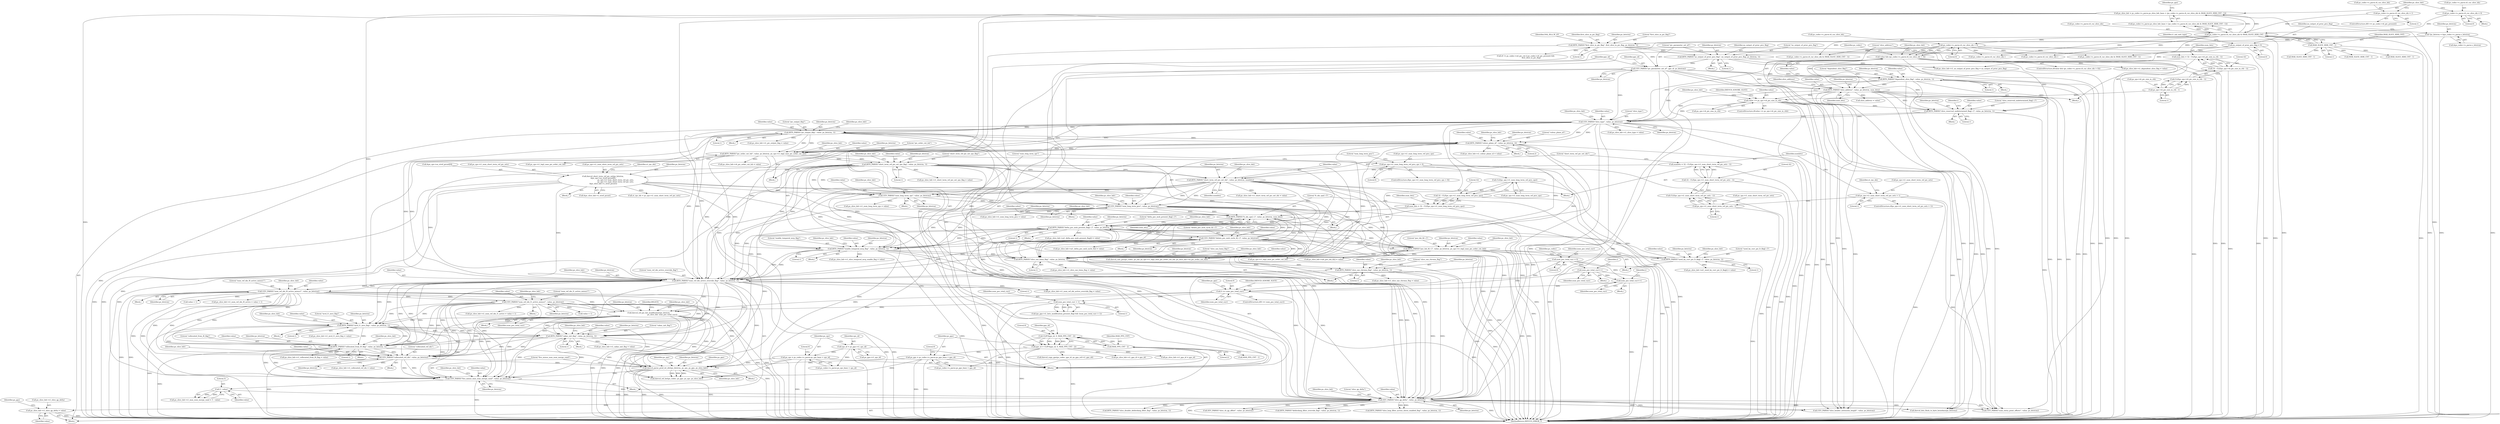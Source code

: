 digraph "0_Android_a1424724a00d62ac5efa0e27953eed66850d662f@pointer" {
"1001458" [label="(Call,ps_slice_hdr->i1_slice_qp_delta = value)"];
"1001454" [label="(Call,SEV_PARSE(\"slice_qp_delta\", value, ps_bitstrm))"];
"1001441" [label="(Call,5 - value)"];
"1001433" [label="(Call,UEV_PARSE(\"five_minus_max_num_merge_cand\", value, ps_bitstrm))"];
"1001169" [label="(Call,BITS_PARSE(\"num_ref_idx_active_override_flag\", value, ps_bitstrm, 1))"];
"1000659" [label="(Call,BITS_PARSE(\"colour_plane_id\", value, ps_bitstrm, 2))"];
"1000637" [label="(Call,BITS_PARSE(\"pic_output_flag\", value, ps_bitstrm, 1))"];
"1000592" [label="(Call,UEV_PARSE(\"slice_type\", value, ps_bitstrm))"];
"1000587" [label="(Call,BITS_PARSE(\"slice_reserved_undetermined_flag[ i ]\", value, ps_bitstrm, 1))"];
"1000537" [label="(Call,value >= ps_sps->i4_pic_size_in_ctb)"];
"1000528" [label="(Call,BITS_PARSE(\"slice_address\", value, ps_bitstrm, num_bits))"];
"1000428" [label="(Call,value && (ps_codec->s_parse.i4_cur_slice_idx > 0))"];
"1000422" [label="(Call,BITS_PARSE(\"dependent_slice_flag\", value, ps_bitstrm, 1))"];
"1000209" [label="(Call,UEV_PARSE(\"pic_parameter_set_id\", pps_id, ps_bitstrm))"];
"1000204" [label="(Call,BITS_PARSE(\"no_output_of_prior_pics_flag\", no_output_of_prior_pics_flag, ps_bitstrm, 1))"];
"1000159" [label="(Call,no_output_of_prior_pics_flag = 0)"];
"1000190" [label="(Call,BITS_PARSE(\"first_slice_in_pic_flag\", first_slice_in_pic_flag, ps_bitstrm, 1))"];
"1000147" [label="(Call,*ps_bitstrm = &ps_codec->s_parse.s_bitstrm)"];
"1000430" [label="(Call,ps_codec->s_parse.i4_cur_slice_idx > 0)"];
"1000405" [label="(Call,ps_codec->s_parse.i4_cur_slice_idx & (MAX_SLICE_HDR_CNT - 1))"];
"1000375" [label="(Call,ps_codec->s_parse.i4_cur_slice_idx = 0)"];
"1000390" [label="(Call,ps_codec->s_parse.i4_cur_slice_idx = 1)"];
"1000411" [label="(Call,MAX_SLICE_HDR_CNT - 1)"];
"1000518" [label="(Call,num_bits = 32 - CLZ(ps_sps->i4_pic_size_in_ctb - 1))"];
"1000520" [label="(Call,32 - CLZ(ps_sps->i4_pic_size_in_ctb - 1))"];
"1000522" [label="(Call,CLZ(ps_sps->i4_pic_size_in_ctb - 1))"];
"1000523" [label="(Call,ps_sps->i4_pic_size_in_ctb - 1)"];
"1000971" [label="(Call,BITS_PARSE(\"delta_poc_msb_present_flag[ i ]\", value, ps_bitstrm, 1))"];
"1000916" [label="(Call,BITS_PARSE(\"lt_idx_sps[ i ]\", value, ps_bitstrm, num_bits))"];
"1000857" [label="(Call,UEV_PARSE(\"num_long_term_pics\", value, ps_bitstrm))"];
"1000734" [label="(Call,BITS_PARSE(\"short_term_ref_pic_set_idx\", value, ps_bitstrm, numbits))"];
"1000694" [label="(Call,BITS_PARSE(\"short_term_ref_pic_set_sps_flag\", value, ps_bitstrm, 1))"];
"1000682" [label="(Call,BITS_PARSE(\"pic_order_cnt_lsb\", value, ps_bitstrm, ps_sps->i1_log2_max_pic_order_cnt_lsb))"];
"1000724" [label="(Call,numbits = 32 - CLZ(ps_sps->i1_num_short_term_ref_pic_sets - 1))"];
"1000726" [label="(Call,32 - CLZ(ps_sps->i1_num_short_term_ref_pic_sets - 1))"];
"1000728" [label="(Call,CLZ(ps_sps->i1_num_short_term_ref_pic_sets - 1))"];
"1000729" [label="(Call,ps_sps->i1_num_short_term_ref_pic_sets - 1)"];
"1000718" [label="(Call,ps_sps->i1_num_short_term_ref_pic_sets > 1)"];
"1000834" [label="(Call,UEV_PARSE(\"num_long_term_sps\", value, ps_bitstrm))"];
"1000778" [label="(Call,ihevcd_short_term_ref_pic_set(ps_bitstrm,\n &ps_sps->as_stref_picset[0],\n                                              ps_sps->i1_num_short_term_ref_pic_sets,\n                                              ps_sps->i1_num_short_term_ref_pic_sets,\n &ps_slice_hdr->s_stref_picset))"];
"1000997" [label="(Call,UEV_PARSE(\"delata_poc_msb_cycle_lt[ i ]\", value, ps_bitstrm))"];
"1000908" [label="(Call,num_bits = 32 - CLZ(ps_sps->i1_num_long_term_ref_pics_sps))"];
"1000910" [label="(Call,32 - CLZ(ps_sps->i1_num_long_term_ref_pics_sps))"];
"1000912" [label="(Call,CLZ(ps_sps->i1_num_long_term_ref_pics_sps))"];
"1000828" [label="(Call,ps_sps->i1_num_long_term_ref_pics_sps > 0)"];
"1000959" [label="(Call,BITS_PARSE(\"used_by_curr_pic_lt_flag[ i ]\", value, ps_bitstrm, 1))"];
"1000945" [label="(Call,BITS_PARSE(\"poc_lsb_lt[ i ]\", value, ps_bitstrm, ps_sps->i1_log2_max_pic_order_cnt_lsb))"];
"1001081" [label="(Call,BITS_PARSE(\"enable_temporal_mvp_flag\", value, ps_bitstrm, 1))"];
"1001116" [label="(Call,BITS_PARSE(\"slice_sao_chroma_flag\", value, ps_bitstrm, 1))"];
"1001106" [label="(Call,BITS_PARSE(\"slice_sao_luma_flag\", value, ps_bitstrm, 1))"];
"1001202" [label="(Call,UEV_PARSE(\"num_ref_idx_l1_active_minus1\", value, ps_bitstrm))"];
"1001184" [label="(Call,UEV_PARSE(\"num_ref_idx_l0_active_minus1\", value, ps_bitstrm))"];
"1001302" [label="(Call,BITS_PARSE(\"mvd_l1_zero_flag\", value, ps_bitstrm, 1))"];
"1001275" [label="(Call,ihevcd_ref_pic_list_modification(ps_bitstrm,\n                                                 ps_slice_hdr, num_poc_total_curr))"];
"1000397" [label="(Call,ps_slice_hdr = ps_codec->s_parse.ps_slice_hdr_base + (ps_codec->s_parse.i4_cur_slice_idx & (MAX_SLICE_HDR_CNT - 1)))"];
"1001271" [label="(Call,num_poc_total_curr > 1)"];
"1001261" [label="(Call,0 == num_poc_total_curr)"];
"1001074" [label="(Call,num_poc_total_curr++)"];
"1001049" [label="(Call,num_poc_total_curr++)"];
"1000169" [label="(Call,num_poc_total_curr = 0)"];
"1001354" [label="(Call,BITS_PARSE(\"collocated_from_l0_flag\", value, ps_bitstrm, 1))"];
"1001322" [label="(Call,BITS_PARSE(\"cabac_init_flag\", value, ps_bitstrm, 1))"];
"1001386" [label="(Call,UEV_PARSE(\"collocated_ref_idx\", value, ps_bitstrm))"];
"1001428" [label="(Call,ihevcd_parse_pred_wt_ofst(ps_bitstrm, ps_sps, ps_pps, ps_slice_hdr))"];
"1000274" [label="(Call,ps_sps = ps_codec->s_parse.ps_sps_base + sps_id)"];
"1000269" [label="(Call,sps_id = ps_pps->i1_sps_id)"];
"1000221" [label="(Call,ps_pps = ps_codec->s_parse.ps_pps_base + pps_id)"];
"1000213" [label="(Call,pps_id = CLIP3(pps_id, 0, MAX_PPS_CNT - 2))"];
"1000215" [label="(Call,CLIP3(pps_id, 0, MAX_PPS_CNT - 2))"];
"1000218" [label="(Call,MAX_PPS_CNT - 2)"];
"1001428" [label="(Call,ihevcd_parse_pred_wt_ofst(ps_bitstrm, ps_sps, ps_pps, ps_slice_hdr))"];
"1001390" [label="(Call,ps_slice_hdr->i1_collocated_ref_idx = value)"];
"1001186" [label="(Identifier,value)"];
"1001359" [label="(Call,ps_slice_hdr->i1_collocated_from_l0_flag = value)"];
"1000269" [label="(Call,sps_id = ps_pps->i1_sps_id)"];
"1001325" [label="(Identifier,ps_bitstrm)"];
"1000944" [label="(Block,)"];
"1000596" [label="(Call,ps_slice_hdr->i1_slice_type = value)"];
"1000858" [label="(Literal,\"num_long_term_pics\")"];
"1000530" [label="(Identifier,value)"];
"1000861" [label="(Call,ps_slice_hdr->i1_num_long_term_pics = value)"];
"1000462" [label="(Identifier,ps_slice_hdr)"];
"1000258" [label="(Call,MAX_PPS_CNT - 1)"];
"1002507" [label="(Call,ps_codec->s_parse.i4_cur_slice_idx & (MAX_SLICE_HDR_CNT - 1))"];
"1001459" [label="(Call,ps_slice_hdr->i1_slice_qp_delta)"];
"1000391" [label="(Call,ps_codec->s_parse.i4_cur_slice_idx)"];
"1000778" [label="(Call,ihevcd_short_term_ref_pic_set(ps_bitstrm,\n &ps_sps->as_stref_picset[0],\n                                              ps_sps->i1_num_short_term_ref_pic_sets,\n                                              ps_sps->i1_num_short_term_ref_pic_sets,\n &ps_slice_hdr->s_stref_picset))"];
"1000834" [label="(Call,UEV_PARSE(\"num_long_term_sps\", value, ps_bitstrm))"];
"1000424" [label="(Identifier,value)"];
"1000397" [label="(Call,ps_slice_hdr = ps_codec->s_parse.ps_slice_hdr_base + (ps_codec->s_parse.i4_cur_slice_idx & (MAX_SLICE_HDR_CNT - 1)))"];
"1001432" [label="(Identifier,ps_slice_hdr)"];
"1001120" [label="(Literal,1)"];
"1000685" [label="(Identifier,ps_bitstrm)"];
"1000440" [label="(Call,ps_codec->s_parse.i4_cur_slice_idx & (MAX_SLICE_HDR_CNT - 1))"];
"1000718" [label="(Call,ps_sps->i1_num_short_term_ref_pic_sets > 1)"];
"1002606" [label="(MethodReturn,IHEVCD_ERROR_T)"];
"1001322" [label="(Call,BITS_PARSE(\"cabac_init_flag\", value, ps_bitstrm, 1))"];
"1000427" [label="(ControlStructure,if(value && (ps_codec->s_parse.i4_cur_slice_idx > 0)))"];
"1000522" [label="(Call,CLZ(ps_sps->i4_pic_size_in_ctb - 1))"];
"1001272" [label="(Identifier,num_poc_total_curr)"];
"1001048" [label="(Block,)"];
"1000446" [label="(Call,MAX_SLICE_HDR_CNT - 1)"];
"1000520" [label="(Call,32 - CLZ(ps_sps->i4_pic_size_in_ctb - 1))"];
"1001265" [label="(Identifier,IHEVCD_IGNORE_SLICE)"];
"1000375" [label="(Call,ps_codec->s_parse.i4_cur_slice_idx = 0)"];
"1000971" [label="(Call,BITS_PARSE(\"delta_poc_msb_present_flag[ i ]\", value, ps_bitstrm, 1))"];
"1000729" [label="(Call,ps_sps->i1_num_short_term_ref_pic_sets - 1)"];
"1000587" [label="(Call,BITS_PARSE(\"slice_reserved_undetermined_flag[ i ]\", value, ps_bitstrm, 1))"];
"1000396" [label="(Literal,1)"];
"1001358" [label="(Literal,1)"];
"1000588" [label="(Literal,\"slice_reserved_undetermined_flag[ i ]\")"];
"1000460" [label="(Call,ps_slice_hdr->i1_dependent_slice_flag = value)"];
"1000777" [label="(Block,)"];
"1001261" [label="(Call,0 == num_poc_total_curr)"];
"1001326" [label="(Literal,1)"];
"1000210" [label="(Literal,\"pic_parameter_set_id\")"];
"1001205" [label="(Identifier,ps_bitstrm)"];
"1000911" [label="(Literal,32)"];
"1001086" [label="(Call,ps_slice_hdr->i1_slice_temporal_mvp_enable_flag = value)"];
"1000593" [label="(Literal,\"slice_type\")"];
"1000639" [label="(Identifier,value)"];
"1000537" [label="(Call,value >= ps_sps->i4_pic_size_in_ctb)"];
"1000147" [label="(Call,*ps_bitstrm = &ps_codec->s_parse.s_bitstrm)"];
"1000219" [label="(Identifier,MAX_PPS_CNT)"];
"1000529" [label="(Literal,\"slice_address\")"];
"1000428" [label="(Call,value && (ps_codec->s_parse.i4_cur_slice_idx > 0))"];
"1000964" [label="(Call,ps_slice_hdr->ai1_used_by_curr_pic_lt_flag[i] = value)"];
"1001274" [label="(Block,)"];
"1001307" [label="(Call,ps_slice_hdr->i1_mvd_l1_zero_flag = value)"];
"1001297" [label="(Identifier,BSLICE)"];
"1000523" [label="(Call,ps_sps->i4_pic_size_in_ctb - 1)"];
"1001462" [label="(Identifier,value)"];
"1001427" [label="(Block,)"];
"1000792" [label="(Call,&ps_slice_hdr->s_stref_picset)"];
"1001883" [label="(Call,UEV_PARSE(\"num_entry_point_offsets\", value, ps_bitstrm))"];
"1000698" [label="(Literal,1)"];
"1000586" [label="(Block,)"];
"1000683" [label="(Literal,\"pic_order_cnt_lsb\")"];
"1000909" [label="(Identifier,num_bits)"];
"1000554" [label="(Block,)"];
"1001210" [label="(Call,value + 1)"];
"1000682" [label="(Call,BITS_PARSE(\"pic_order_cnt_lsb\", value, ps_bitstrm, ps_sps->i1_log2_max_pic_order_cnt_lsb))"];
"1000398" [label="(Identifier,ps_slice_hdr)"];
"1000973" [label="(Identifier,value)"];
"1000531" [label="(Identifier,ps_bitstrm)"];
"1000590" [label="(Identifier,ps_bitstrm)"];
"1001385" [label="(Block,)"];
"1002196" [label="(Call,ihevcd_ref_list(ps_codec, ps_pps, ps_sps, ps_slice_hdr))"];
"1000214" [label="(Identifier,pps_id)"];
"1001121" [label="(Call,ps_slice_hdr->i1_slice_sao_chroma_flag = value)"];
"1001168" [label="(Block,)"];
"1000524" [label="(Call,ps_sps->i4_pic_size_in_ctb)"];
"1000594" [label="(Identifier,value)"];
"1000164" [label="(Identifier,i1_nal_unit_type)"];
"1000961" [label="(Identifier,value)"];
"1000837" [label="(Identifier,ps_bitstrm)"];
"1001116" [label="(Call,BITS_PARSE(\"slice_sao_chroma_flag\", value, ps_bitstrm, 1))"];
"1000423" [label="(Literal,\"dependent_slice_flag\")"];
"1000719" [label="(Call,ps_sps->i1_num_short_term_ref_pic_sets)"];
"1000203" [label="(Block,)"];
"1001202" [label="(Call,UEV_PARSE(\"num_ref_idx_l1_active_minus1\", value, ps_bitstrm))"];
"1000528" [label="(Call,BITS_PARSE(\"slice_address\", value, ps_bitstrm, num_bits))"];
"1000204" [label="(Call,BITS_PARSE(\"no_output_of_prior_pics_flag\", no_output_of_prior_pics_flag, ps_bitstrm, 1))"];
"1000374" [label="(Block,)"];
"1001430" [label="(Identifier,ps_sps)"];
"1000412" [label="(Identifier,MAX_SLICE_HDR_CNT)"];
"1000913" [label="(Call,ps_sps->i1_num_long_term_ref_pics_sps)"];
"1001081" [label="(Call,BITS_PARSE(\"enable_temporal_mvp_flag\", value, ps_bitstrm, 1))"];
"1000697" [label="(Identifier,ps_bitstrm)"];
"1000406" [label="(Call,ps_codec->s_parse.i4_cur_slice_idx)"];
"1001185" [label="(Literal,\"num_ref_idx_l0_active_minus1\")"];
"1001050" [label="(Identifier,num_poc_total_curr)"];
"1001271" [label="(Call,num_poc_total_curr > 1)"];
"1000287" [label="(Literal,0)"];
"1000208" [label="(Literal,1)"];
"1000832" [label="(Literal,0)"];
"1001065" [label="(Identifier,i)"];
"1001118" [label="(Identifier,value)"];
"1000910" [label="(Call,32 - CLZ(ps_sps->i1_num_long_term_ref_pics_sps))"];
"1001204" [label="(Identifier,value)"];
"1000161" [label="(Literal,0)"];
"1001771" [label="(Call,ps_codec->s_parse.i4_cur_slice_idx--)"];
"1000148" [label="(Identifier,ps_bitstrm)"];
"1000838" [label="(Call,ps_slice_hdr->i1_num_long_term_sps = value)"];
"1000836" [label="(Identifier,value)"];
"1000974" [label="(Identifier,ps_bitstrm)"];
"1001169" [label="(Call,BITS_PARSE(\"num_ref_idx_active_override_flag\", value, ps_bitstrm, 1))"];
"1000735" [label="(Literal,\"short_term_ref_pic_set_idx\")"];
"1001001" [label="(Call,ps_slice_hdr->ai1_delta_poc_msb_cycle_lt[i] = value)"];
"1001192" [label="(Call,value + 1)"];
"1001658" [label="(Call,ihevcd_calc_poc(ps_codec, ps_nal, ps_sps->i1_log2_max_pic_order_cnt_lsb, ps_slice_hdr->i4_pic_order_cnt_lsb))"];
"1001429" [label="(Identifier,ps_bitstrm)"];
"1000477" [label="(Call,ps_slice_hdr->i1_pps_id = pps_id)"];
"1000666" [label="(Identifier,ps_slice_hdr)"];
"1001441" [label="(Call,5 - value)"];
"1001109" [label="(Identifier,ps_bitstrm)"];
"1001454" [label="(Call,SEV_PARSE(\"slice_qp_delta\", value, ps_bitstrm))"];
"1000664" [label="(Call,ps_slice_hdr->i1_colour_plane_id = value)"];
"1000920" [label="(Identifier,num_bits)"];
"1000171" [label="(Literal,0)"];
"1001277" [label="(Identifier,ps_slice_hdr)"];
"1000694" [label="(Call,BITS_PARSE(\"short_term_ref_pic_set_sps_flag\", value, ps_bitstrm, 1))"];
"1001082" [label="(Literal,\"enable_temporal_mvp_flag\")"];
"1001208" [label="(Identifier,ps_slice_hdr)"];
"1000860" [label="(Identifier,ps_bitstrm)"];
"1000552" [label="(Identifier,ps_slice_hdr)"];
"1000919" [label="(Identifier,ps_bitstrm)"];
"1000736" [label="(Identifier,value)"];
"1000796" [label="(Call,st_rps_idx = ps_sps->i1_num_short_term_ref_pic_sets)"];
"1001361" [label="(Identifier,ps_slice_hdr)"];
"1000275" [label="(Identifier,ps_sps)"];
"1000962" [label="(Identifier,ps_bitstrm)"];
"1000501" [label="(Call,ps_slice_hdr->i1_no_output_of_prior_pics_flag = no_output_of_prior_pics_flag)"];
"1000218" [label="(Call,MAX_PPS_CNT - 2)"];
"1000840" [label="(Identifier,ps_slice_hdr)"];
"1000431" [label="(Call,ps_codec->s_parse.i4_cur_slice_idx)"];
"1000691" [label="(Identifier,ps_slice_hdr)"];
"1001389" [label="(Identifier,ps_bitstrm)"];
"1001170" [label="(Literal,\"num_ref_idx_active_override_flag\")"];
"1000205" [label="(Literal,\"no_output_of_prior_pics_flag\")"];
"1001439" [label="(Identifier,ps_slice_hdr)"];
"1000677" [label="(Block,)"];
"1000737" [label="(Identifier,ps_bitstrm)"];
"1001304" [label="(Identifier,value)"];
"1001431" [label="(Identifier,ps_pps)"];
"1000149" [label="(Call,&ps_codec->s_parse.s_bitstrm)"];
"1001075" [label="(Identifier,num_poc_total_curr)"];
"1000906" [label="(Block,)"];
"1001437" [label="(Call,ps_slice_hdr->i1_max_num_merge_cand = 5 - value)"];
"1000191" [label="(Literal,\"first_slice_in_pic_flag\")"];
"1000695" [label="(Literal,\"short_term_ref_pic_set_sps_flag\")"];
"1000421" [label="(Block,)"];
"1000725" [label="(Identifier,numbits)"];
"1001083" [label="(Identifier,value)"];
"1000701" [label="(Identifier,ps_slice_hdr)"];
"1000859" [label="(Identifier,value)"];
"1000232" [label="(Literal,0)"];
"1000439" [label="(Identifier,ps_codec)"];
"1000717" [label="(ControlStructure,if(ps_sps->i1_num_short_term_ref_pic_sets > 1))"];
"1000270" [label="(Identifier,sps_id)"];
"1000132" [label="(Block,)"];
"1000899" [label="(Block,)"];
"1000722" [label="(Literal,1)"];
"1000209" [label="(Call,UEV_PARSE(\"pic_parameter_set_id\", pps_id, ps_bitstrm))"];
"1001206" [label="(Call,ps_slice_hdr->i1_num_ref_idx_l1_active = value + 1)"];
"1001542" [label="(Call,BITS_PARSE(\"slice_disable_deblocking_filter_flag\", value, ps_bitstrm, 1))"];
"1000662" [label="(Identifier,ps_bitstrm)"];
"1000738" [label="(Identifier,numbits)"];
"1000527" [label="(Literal,1)"];
"1000211" [label="(Identifier,pps_id)"];
"1000963" [label="(Literal,1)"];
"1000786" [label="(Call,ps_sps->i1_num_short_term_ref_pic_sets)"];
"1000797" [label="(Identifier,st_rps_idx)"];
"1000949" [label="(Call,ps_sps->i1_log2_max_pic_order_cnt_lsb)"];
"1001184" [label="(Call,UEV_PARSE(\"num_ref_idx_l0_active_minus1\", value, ps_bitstrm))"];
"1000284" [label="(Call,(0 != ps_codec->u4_pic_cnt || ps_codec->i4_pic_present) &&\n                    first_slice_in_pic_flag)"];
"1000399" [label="(Call,ps_codec->s_parse.ps_slice_hdr_base + (ps_codec->s_parse.i4_cur_slice_idx & (MAX_SLICE_HDR_CNT - 1)))"];
"1001436" [label="(Identifier,ps_bitstrm)"];
"1001269" [label="(Identifier,ps_pps)"];
"1001527" [label="(Call,BITS_PARSE(\"deblocking_filter_override_flag\", value, ps_bitstrm, 1))"];
"1001105" [label="(Block,)"];
"1000730" [label="(Call,ps_sps->i1_num_short_term_ref_pic_sets)"];
"1000207" [label="(Identifier,ps_bitstrm)"];
"1000976" [label="(Call,ps_slice_hdr->ai1_delta_poc_msb_present_flag[i] = value)"];
"1001088" [label="(Identifier,ps_slice_hdr)"];
"1001123" [label="(Identifier,ps_slice_hdr)"];
"1000194" [label="(Literal,1)"];
"1000595" [label="(Identifier,ps_bitstrm)"];
"1000381" [label="(Literal,0)"];
"1000506" [label="(Call,ps_slice_hdr->i1_pps_id = pps_id)"];
"1000828" [label="(Call,ps_sps->i1_num_long_term_ref_pics_sps > 0)"];
"1000213" [label="(Call,pps_id = CLIP3(pps_id, 0, MAX_PPS_CNT - 2))"];
"1000745" [label="(Identifier,st_rps_idx)"];
"1001276" [label="(Identifier,ps_bitstrm)"];
"1001456" [label="(Identifier,value)"];
"1001460" [label="(Identifier,ps_slice_hdr)"];
"1000689" [label="(Call,ps_slice_hdr->i4_pic_order_cnt_lsb = value)"];
"1000217" [label="(Literal,0)"];
"1001303" [label="(Literal,\"mvd_l1_zero_flag\")"];
"1001306" [label="(Literal,1)"];
"1000726" [label="(Call,32 - CLZ(ps_sps->i1_num_short_term_ref_pic_sets - 1))"];
"1000955" [label="(Identifier,ps_slice_hdr)"];
"1001305" [label="(Identifier,ps_bitstrm)"];
"1000996" [label="(Block,)"];
"1001465" [label="(Identifier,ps_pps)"];
"1000908" [label="(Call,num_bits = 32 - CLZ(ps_sps->i1_num_long_term_ref_pics_sps))"];
"1000516" [label="(Block,)"];
"1001171" [label="(Identifier,value)"];
"1000975" [label="(Literal,1)"];
"1000959" [label="(Call,BITS_PARSE(\"used_by_curr_pic_lt_flag[ i ]\", value, ps_bitstrm, 1))"];
"1001188" [label="(Call,ps_slice_hdr->i1_num_ref_idx_l0_active = value + 1)"];
"1001301" [label="(Block,)"];
"1001323" [label="(Literal,\"cabac_init_flag\")"];
"1001353" [label="(Block,)"];
"1000518" [label="(Call,num_bits = 32 - CLZ(ps_sps->i4_pic_size_in_ctb - 1))"];
"1000536" [label="(ControlStructure,if(value >= ps_sps->i4_pic_size_in_ctb))"];
"1000519" [label="(Identifier,num_bits)"];
"1001263" [label="(Identifier,num_poc_total_curr)"];
"1000276" [label="(Call,ps_codec->s_parse.ps_sps_base + sps_id)"];
"1000696" [label="(Identifier,value)"];
"1000215" [label="(Call,CLIP3(pps_id, 0, MAX_PPS_CNT - 2))"];
"1000221" [label="(Call,ps_pps = ps_codec->s_parse.ps_pps_base + pps_id)"];
"1000169" [label="(Call,num_poc_total_curr = 0)"];
"1000638" [label="(Literal,\"pic_output_flag\")"];
"1000733" [label="(Literal,1)"];
"1000999" [label="(Identifier,value)"];
"1000967" [label="(Identifier,ps_slice_hdr)"];
"1001442" [label="(Literal,5)"];
"1001085" [label="(Literal,1)"];
"1000426" [label="(Literal,1)"];
"1000591" [label="(Literal,1)"];
"1000640" [label="(Identifier,ps_bitstrm)"];
"1000660" [label="(Literal,\"colour_plane_id\")"];
"1000222" [label="(Identifier,ps_pps)"];
"1000946" [label="(Literal,\"poc_lsb_lt[ i ]\")"];
"1000997" [label="(Call,UEV_PARSE(\"delata_poc_msb_cycle_lt[ i ]\", value, ps_bitstrm))"];
"1001106" [label="(Call,BITS_PARSE(\"slice_sao_luma_flag\", value, ps_bitstrm, 1))"];
"1001273" [label="(Literal,1)"];
"1001260" [label="(ControlStructure,if(0 == num_poc_total_curr))"];
"1001443" [label="(Identifier,value)"];
"1000659" [label="(Call,BITS_PARSE(\"colour_plane_id\", value, ps_bitstrm, 2))"];
"1001468" [label="(Call,SEV_PARSE(\"slice_cb_qp_offset\", value, ps_bitstrm))"];
"1000159" [label="(Call,no_output_of_prior_pics_flag = 0)"];
"1000644" [label="(Identifier,ps_slice_hdr)"];
"1000376" [label="(Call,ps_codec->s_parse.i4_cur_slice_idx)"];
"1000686" [label="(Call,ps_sps->i1_log2_max_pic_order_cnt_lsb)"];
"1001808" [label="(Call,MAX_SLICE_HDR_CNT - 1)"];
"1000592" [label="(Call,UEV_PARSE(\"slice_type\", value, ps_bitstrm))"];
"1001049" [label="(Call,num_poc_total_curr++)"];
"1000198" [label="(Identifier,NAL_BLA_W_LP)"];
"1000727" [label="(Literal,32)"];
"1000827" [label="(ControlStructure,if(ps_sps->i1_num_long_term_ref_pics_sps > 0))"];
"1000642" [label="(Call,ps_slice_hdr->i1_pic_output_flag = value)"];
"1000835" [label="(Literal,\"num_long_term_sps\")"];
"1002513" [label="(Call,MAX_SLICE_HDR_CNT - 1)"];
"1001111" [label="(Call,ps_slice_hdr->i1_slice_sao_luma_flag = value)"];
"1000543" [label="(Identifier,IHEVCD_IGNORE_SLICE)"];
"1000422" [label="(Call,BITS_PARSE(\"dependent_slice_flag\", value, ps_bitstrm, 1))"];
"1001176" [label="(Identifier,ps_slice_hdr)"];
"1001073" [label="(Block,)"];
"1000998" [label="(Literal,\"delata_poc_msb_cycle_lt[ i ]\")"];
"1000948" [label="(Identifier,ps_bitstrm)"];
"1001321" [label="(Block,)"];
"1001458" [label="(Call,ps_slice_hdr->i1_slice_qp_delta = value)"];
"1001275" [label="(Call,ihevcd_ref_pic_list_modification(ps_bitstrm,\n                                                 ps_slice_hdr, num_poc_total_curr))"];
"1001107" [label="(Literal,\"slice_sao_luma_flag\")"];
"1000411" [label="(Call,MAX_SLICE_HDR_CNT - 1)"];
"1001000" [label="(Identifier,ps_bitstrm)"];
"1001201" [label="(Block,)"];
"1001388" [label="(Identifier,value)"];
"1001172" [label="(Identifier,ps_bitstrm)"];
"1000741" [label="(Identifier,ps_slice_hdr)"];
"1001080" [label="(Block,)"];
"1000960" [label="(Literal,\"used_by_curr_pic_lt_flag[ i ]\")"];
"1000916" [label="(Call,BITS_PARSE(\"lt_idx_sps[ i ]\", value, ps_bitstrm, num_bits))"];
"1000739" [label="(Call,ps_slice_hdr->i1_short_term_ref_pic_set_idx = value)"];
"1000779" [label="(Identifier,ps_bitstrm)"];
"1000533" [label="(Call,slice_address = value)"];
"1000192" [label="(Identifier,first_slice_in_pic_flag)"];
"1001174" [label="(Call,ps_slice_hdr->i1_num_ref_idx_active_override_flag = value)"];
"1000780" [label="(Call,&ps_sps->as_stref_picset[0])"];
"1001117" [label="(Literal,\"slice_sao_chroma_flag\")"];
"1000539" [label="(Call,ps_sps->i4_pic_size_in_ctb)"];
"1001262" [label="(Literal,0)"];
"1000641" [label="(Literal,1)"];
"1001355" [label="(Literal,\"collocated_from_l0_flag\")"];
"1000728" [label="(Call,CLZ(ps_sps->i1_num_short_term_ref_pic_sets - 1))"];
"1000436" [label="(Literal,0)"];
"1000857" [label="(Call,UEV_PARSE(\"num_long_term_pics\", value, ps_bitstrm))"];
"1000924" [label="(Identifier,ps_slice_hdr)"];
"1000216" [label="(Identifier,pps_id)"];
"1001604" [label="(Call,BITS_PARSE(\"slice_loop_filter_across_slices_enabled_flag\", value, ps_bitstrm, 1))"];
"1000413" [label="(Literal,1)"];
"1001329" [label="(Identifier,ps_slice_hdr)"];
"1001356" [label="(Identifier,value)"];
"1001354" [label="(Call,BITS_PARSE(\"collocated_from_l0_flag\", value, ps_bitstrm, 1))"];
"1001004" [label="(Identifier,ps_slice_hdr)"];
"1000263" [label="(Call,ihevcd_copy_pps(ps_codec, pps_id, ps_pps_ref->i1_pps_id))"];
"1000176" [label="(Identifier,ps_codec)"];
"1000220" [label="(Literal,2)"];
"1000274" [label="(Call,ps_sps = ps_codec->s_parse.ps_sps_base + sps_id)"];
"1000271" [label="(Call,ps_pps->i1_sps_id)"];
"1001084" [label="(Identifier,ps_bitstrm)"];
"1000430" [label="(Call,ps_codec->s_parse.i4_cur_slice_idx > 0)"];
"1000723" [label="(Block,)"];
"1002016" [label="(Call,ihevcd_bits_flush_to_byte_boundary(ps_bitstrm))"];
"1000212" [label="(Identifier,ps_bitstrm)"];
"1000636" [label="(Block,)"];
"1000190" [label="(Call,BITS_PARSE(\"first_slice_in_pic_flag\", first_slice_in_pic_flag, ps_bitstrm, 1))"];
"1000384" [label="(ControlStructure,if(0 == ps_codec->i4_pic_present))"];
"1001267" [label="(Call,(ps_pps->i1_lists_modification_present_flag) && (num_poc_total_curr > 1))"];
"1000912" [label="(Call,CLZ(ps_sps->i1_num_long_term_ref_pics_sps))"];
"1001278" [label="(Identifier,num_poc_total_curr)"];
"1001433" [label="(Call,UEV_PARSE(\"five_minus_max_num_merge_cand\", value, ps_bitstrm))"];
"1001074" [label="(Call,num_poc_total_curr++)"];
"1000585" [label="(Identifier,i)"];
"1000945" [label="(Call,BITS_PARSE(\"poc_lsb_lt[ i ]\", value, ps_bitstrm, ps_sps->i1_log2_max_pic_order_cnt_lsb))"];
"1000952" [label="(Call,ps_slice_hdr->ai4_poc_lsb_lt[i] = value)"];
"1001990" [label="(Call,UEV_PARSE(\"slice_header_extension_length\", value, ps_bitstrm))"];
"1000598" [label="(Identifier,ps_slice_hdr)"];
"1001119" [label="(Identifier,ps_bitstrm)"];
"1001183" [label="(Block,)"];
"1000223" [label="(Call,ps_codec->s_parse.ps_pps_base + pps_id)"];
"1000390" [label="(Call,ps_codec->s_parse.i4_cur_slice_idx = 1)"];
"1000206" [label="(Identifier,no_output_of_prior_pics_flag)"];
"1000699" [label="(Call,ps_slice_hdr->i1_short_term_ref_pic_set_sps_flag = value)"];
"1000589" [label="(Identifier,value)"];
"1000829" [label="(Call,ps_sps->i1_num_long_term_ref_pics_sps)"];
"1000658" [label="(Block,)"];
"1001357" [label="(Identifier,ps_bitstrm)"];
"1000425" [label="(Identifier,ps_bitstrm)"];
"1000637" [label="(Call,BITS_PARSE(\"pic_output_flag\", value, ps_bitstrm, 1))"];
"1000193" [label="(Identifier,ps_bitstrm)"];
"1001110" [label="(Literal,1)"];
"1001327" [label="(Call,ps_slice_hdr->i1_cabac_init_flag = value)"];
"1001387" [label="(Literal,\"collocated_ref_idx\")"];
"1000532" [label="(Identifier,num_bits)"];
"1000734" [label="(Call,BITS_PARSE(\"short_term_ref_pic_set_idx\", value, ps_bitstrm, numbits))"];
"1001302" [label="(Call,BITS_PARSE(\"mvd_l1_zero_flag\", value, ps_bitstrm, 1))"];
"1000429" [label="(Identifier,value)"];
"1001309" [label="(Identifier,ps_slice_hdr)"];
"1000684" [label="(Identifier,value)"];
"1001190" [label="(Identifier,ps_slice_hdr)"];
"1000405" [label="(Call,ps_codec->s_parse.i4_cur_slice_idx & (MAX_SLICE_HDR_CNT - 1))"];
"1001187" [label="(Identifier,ps_bitstrm)"];
"1001386" [label="(Call,UEV_PARSE(\"collocated_ref_idx\", value, ps_bitstrm))"];
"1000538" [label="(Identifier,value)"];
"1000170" [label="(Identifier,num_poc_total_curr)"];
"1000972" [label="(Literal,\"delta_poc_msb_present_flag[ i ]\")"];
"1001324" [label="(Identifier,value)"];
"1001113" [label="(Identifier,ps_slice_hdr)"];
"1000789" [label="(Call,ps_sps->i1_num_short_term_ref_pic_sets)"];
"1000661" [label="(Identifier,value)"];
"1001108" [label="(Identifier,value)"];
"1001435" [label="(Identifier,value)"];
"1000833" [label="(Block,)"];
"1001434" [label="(Literal,\"five_minus_max_num_merge_cand\")"];
"1001392" [label="(Identifier,ps_slice_hdr)"];
"1000417" [label="(Identifier,ps_pps)"];
"1000663" [label="(Literal,2)"];
"1001173" [label="(Literal,1)"];
"1000917" [label="(Literal,\"lt_idx_sps[ i ]\")"];
"1001712" [label="(Call,ps_codec->s_parse.i4_cur_slice_idx--)"];
"1001042" [label="(Identifier,i)"];
"1000521" [label="(Literal,32)"];
"1001455" [label="(Literal,\"slice_qp_delta\")"];
"1000979" [label="(Identifier,ps_slice_hdr)"];
"1001203" [label="(Literal,\"num_ref_idx_l1_active_minus1\")"];
"1000918" [label="(Identifier,value)"];
"1000826" [label="(Block,)"];
"1000947" [label="(Identifier,value)"];
"1001457" [label="(Identifier,ps_bitstrm)"];
"1000534" [label="(Identifier,slice_address)"];
"1000863" [label="(Identifier,ps_slice_hdr)"];
"1000724" [label="(Call,numbits = 32 - CLZ(ps_sps->i1_num_short_term_ref_pic_sets - 1))"];
"1000160" [label="(Identifier,no_output_of_prior_pics_flag)"];
"1001458" -> "1000554"  [label="AST: "];
"1001458" -> "1001462"  [label="CFG: "];
"1001459" -> "1001458"  [label="AST: "];
"1001462" -> "1001458"  [label="AST: "];
"1001465" -> "1001458"  [label="CFG: "];
"1001458" -> "1002606"  [label="DDG: "];
"1001458" -> "1002606"  [label="DDG: "];
"1001454" -> "1001458"  [label="DDG: "];
"1001454" -> "1000554"  [label="AST: "];
"1001454" -> "1001457"  [label="CFG: "];
"1001455" -> "1001454"  [label="AST: "];
"1001456" -> "1001454"  [label="AST: "];
"1001457" -> "1001454"  [label="AST: "];
"1001460" -> "1001454"  [label="CFG: "];
"1001454" -> "1002606"  [label="DDG: "];
"1001454" -> "1002606"  [label="DDG: "];
"1001441" -> "1001454"  [label="DDG: "];
"1000659" -> "1001454"  [label="DDG: "];
"1000659" -> "1001454"  [label="DDG: "];
"1000971" -> "1001454"  [label="DDG: "];
"1000971" -> "1001454"  [label="DDG: "];
"1000997" -> "1001454"  [label="DDG: "];
"1000997" -> "1001454"  [label="DDG: "];
"1000592" -> "1001454"  [label="DDG: "];
"1000592" -> "1001454"  [label="DDG: "];
"1000734" -> "1001454"  [label="DDG: "];
"1000734" -> "1001454"  [label="DDG: "];
"1000694" -> "1001454"  [label="DDG: "];
"1000694" -> "1001454"  [label="DDG: "];
"1001081" -> "1001454"  [label="DDG: "];
"1001081" -> "1001454"  [label="DDG: "];
"1000637" -> "1001454"  [label="DDG: "];
"1000637" -> "1001454"  [label="DDG: "];
"1000857" -> "1001454"  [label="DDG: "];
"1000857" -> "1001454"  [label="DDG: "];
"1001116" -> "1001454"  [label="DDG: "];
"1001116" -> "1001454"  [label="DDG: "];
"1001433" -> "1001454"  [label="DDG: "];
"1000778" -> "1001454"  [label="DDG: "];
"1001454" -> "1001468"  [label="DDG: "];
"1001454" -> "1001468"  [label="DDG: "];
"1001454" -> "1001527"  [label="DDG: "];
"1001454" -> "1001527"  [label="DDG: "];
"1001454" -> "1001542"  [label="DDG: "];
"1001454" -> "1001542"  [label="DDG: "];
"1001454" -> "1001604"  [label="DDG: "];
"1001454" -> "1001604"  [label="DDG: "];
"1001454" -> "1001883"  [label="DDG: "];
"1001454" -> "1001883"  [label="DDG: "];
"1001454" -> "1001990"  [label="DDG: "];
"1001454" -> "1001990"  [label="DDG: "];
"1001454" -> "1002016"  [label="DDG: "];
"1001441" -> "1001437"  [label="AST: "];
"1001441" -> "1001443"  [label="CFG: "];
"1001442" -> "1001441"  [label="AST: "];
"1001443" -> "1001441"  [label="AST: "];
"1001437" -> "1001441"  [label="CFG: "];
"1001441" -> "1001437"  [label="DDG: "];
"1001441" -> "1001437"  [label="DDG: "];
"1001433" -> "1001441"  [label="DDG: "];
"1001433" -> "1001168"  [label="AST: "];
"1001433" -> "1001436"  [label="CFG: "];
"1001434" -> "1001433"  [label="AST: "];
"1001435" -> "1001433"  [label="AST: "];
"1001436" -> "1001433"  [label="AST: "];
"1001439" -> "1001433"  [label="CFG: "];
"1001433" -> "1002606"  [label="DDG: "];
"1001169" -> "1001433"  [label="DDG: "];
"1001169" -> "1001433"  [label="DDG: "];
"1001202" -> "1001433"  [label="DDG: "];
"1001202" -> "1001433"  [label="DDG: "];
"1001302" -> "1001433"  [label="DDG: "];
"1001302" -> "1001433"  [label="DDG: "];
"1001354" -> "1001433"  [label="DDG: "];
"1001354" -> "1001433"  [label="DDG: "];
"1001386" -> "1001433"  [label="DDG: "];
"1001386" -> "1001433"  [label="DDG: "];
"1001322" -> "1001433"  [label="DDG: "];
"1001322" -> "1001433"  [label="DDG: "];
"1001184" -> "1001433"  [label="DDG: "];
"1001184" -> "1001433"  [label="DDG: "];
"1001428" -> "1001433"  [label="DDG: "];
"1001275" -> "1001433"  [label="DDG: "];
"1001169" -> "1001168"  [label="AST: "];
"1001169" -> "1001173"  [label="CFG: "];
"1001170" -> "1001169"  [label="AST: "];
"1001171" -> "1001169"  [label="AST: "];
"1001172" -> "1001169"  [label="AST: "];
"1001173" -> "1001169"  [label="AST: "];
"1001176" -> "1001169"  [label="CFG: "];
"1001169" -> "1002606"  [label="DDG: "];
"1001169" -> "1002606"  [label="DDG: "];
"1000659" -> "1001169"  [label="DDG: "];
"1000659" -> "1001169"  [label="DDG: "];
"1000971" -> "1001169"  [label="DDG: "];
"1000971" -> "1001169"  [label="DDG: "];
"1000997" -> "1001169"  [label="DDG: "];
"1000997" -> "1001169"  [label="DDG: "];
"1000592" -> "1001169"  [label="DDG: "];
"1000592" -> "1001169"  [label="DDG: "];
"1000734" -> "1001169"  [label="DDG: "];
"1000734" -> "1001169"  [label="DDG: "];
"1000694" -> "1001169"  [label="DDG: "];
"1000694" -> "1001169"  [label="DDG: "];
"1001081" -> "1001169"  [label="DDG: "];
"1001081" -> "1001169"  [label="DDG: "];
"1001116" -> "1001169"  [label="DDG: "];
"1001116" -> "1001169"  [label="DDG: "];
"1000637" -> "1001169"  [label="DDG: "];
"1000637" -> "1001169"  [label="DDG: "];
"1000857" -> "1001169"  [label="DDG: "];
"1000857" -> "1001169"  [label="DDG: "];
"1000778" -> "1001169"  [label="DDG: "];
"1001169" -> "1001174"  [label="DDG: "];
"1001169" -> "1001184"  [label="DDG: "];
"1001169" -> "1001184"  [label="DDG: "];
"1001169" -> "1001275"  [label="DDG: "];
"1001169" -> "1001302"  [label="DDG: "];
"1001169" -> "1001302"  [label="DDG: "];
"1001169" -> "1001322"  [label="DDG: "];
"1001169" -> "1001322"  [label="DDG: "];
"1001169" -> "1001354"  [label="DDG: "];
"1001169" -> "1001354"  [label="DDG: "];
"1001169" -> "1001386"  [label="DDG: "];
"1001169" -> "1001386"  [label="DDG: "];
"1001169" -> "1001428"  [label="DDG: "];
"1000659" -> "1000658"  [label="AST: "];
"1000659" -> "1000663"  [label="CFG: "];
"1000660" -> "1000659"  [label="AST: "];
"1000661" -> "1000659"  [label="AST: "];
"1000662" -> "1000659"  [label="AST: "];
"1000663" -> "1000659"  [label="AST: "];
"1000666" -> "1000659"  [label="CFG: "];
"1000659" -> "1002606"  [label="DDG: "];
"1000637" -> "1000659"  [label="DDG: "];
"1000637" -> "1000659"  [label="DDG: "];
"1000592" -> "1000659"  [label="DDG: "];
"1000592" -> "1000659"  [label="DDG: "];
"1000659" -> "1000664"  [label="DDG: "];
"1000659" -> "1000682"  [label="DDG: "];
"1000659" -> "1000682"  [label="DDG: "];
"1000659" -> "1001106"  [label="DDG: "];
"1000659" -> "1001106"  [label="DDG: "];
"1000637" -> "1000636"  [label="AST: "];
"1000637" -> "1000641"  [label="CFG: "];
"1000638" -> "1000637"  [label="AST: "];
"1000639" -> "1000637"  [label="AST: "];
"1000640" -> "1000637"  [label="AST: "];
"1000641" -> "1000637"  [label="AST: "];
"1000644" -> "1000637"  [label="CFG: "];
"1000637" -> "1002606"  [label="DDG: "];
"1000592" -> "1000637"  [label="DDG: "];
"1000592" -> "1000637"  [label="DDG: "];
"1000637" -> "1000642"  [label="DDG: "];
"1000637" -> "1000682"  [label="DDG: "];
"1000637" -> "1000682"  [label="DDG: "];
"1000637" -> "1001106"  [label="DDG: "];
"1000637" -> "1001106"  [label="DDG: "];
"1000592" -> "1000554"  [label="AST: "];
"1000592" -> "1000595"  [label="CFG: "];
"1000593" -> "1000592"  [label="AST: "];
"1000594" -> "1000592"  [label="AST: "];
"1000595" -> "1000592"  [label="AST: "];
"1000598" -> "1000592"  [label="CFG: "];
"1000592" -> "1002606"  [label="DDG: "];
"1000592" -> "1002606"  [label="DDG: "];
"1000587" -> "1000592"  [label="DDG: "];
"1000587" -> "1000592"  [label="DDG: "];
"1000537" -> "1000592"  [label="DDG: "];
"1000428" -> "1000592"  [label="DDG: "];
"1000528" -> "1000592"  [label="DDG: "];
"1000422" -> "1000592"  [label="DDG: "];
"1000209" -> "1000592"  [label="DDG: "];
"1000592" -> "1000596"  [label="DDG: "];
"1000592" -> "1000682"  [label="DDG: "];
"1000592" -> "1000682"  [label="DDG: "];
"1000592" -> "1001106"  [label="DDG: "];
"1000592" -> "1001106"  [label="DDG: "];
"1000587" -> "1000586"  [label="AST: "];
"1000587" -> "1000591"  [label="CFG: "];
"1000588" -> "1000587"  [label="AST: "];
"1000589" -> "1000587"  [label="AST: "];
"1000590" -> "1000587"  [label="AST: "];
"1000591" -> "1000587"  [label="AST: "];
"1000585" -> "1000587"  [label="CFG: "];
"1000587" -> "1002606"  [label="DDG: "];
"1000537" -> "1000587"  [label="DDG: "];
"1000428" -> "1000587"  [label="DDG: "];
"1000528" -> "1000587"  [label="DDG: "];
"1000422" -> "1000587"  [label="DDG: "];
"1000209" -> "1000587"  [label="DDG: "];
"1000537" -> "1000536"  [label="AST: "];
"1000537" -> "1000539"  [label="CFG: "];
"1000538" -> "1000537"  [label="AST: "];
"1000539" -> "1000537"  [label="AST: "];
"1000543" -> "1000537"  [label="CFG: "];
"1000552" -> "1000537"  [label="CFG: "];
"1000537" -> "1002606"  [label="DDG: "];
"1000537" -> "1002606"  [label="DDG: "];
"1000537" -> "1002606"  [label="DDG: "];
"1000528" -> "1000537"  [label="DDG: "];
"1000523" -> "1000537"  [label="DDG: "];
"1000537" -> "1001883"  [label="DDG: "];
"1000537" -> "1001990"  [label="DDG: "];
"1000528" -> "1000516"  [label="AST: "];
"1000528" -> "1000532"  [label="CFG: "];
"1000529" -> "1000528"  [label="AST: "];
"1000530" -> "1000528"  [label="AST: "];
"1000531" -> "1000528"  [label="AST: "];
"1000532" -> "1000528"  [label="AST: "];
"1000534" -> "1000528"  [label="CFG: "];
"1000528" -> "1002606"  [label="DDG: "];
"1000528" -> "1002606"  [label="DDG: "];
"1000528" -> "1002606"  [label="DDG: "];
"1000428" -> "1000528"  [label="DDG: "];
"1000422" -> "1000528"  [label="DDG: "];
"1000209" -> "1000528"  [label="DDG: "];
"1000518" -> "1000528"  [label="DDG: "];
"1000528" -> "1000533"  [label="DDG: "];
"1000528" -> "1001883"  [label="DDG: "];
"1000528" -> "1001990"  [label="DDG: "];
"1000528" -> "1002016"  [label="DDG: "];
"1000428" -> "1000427"  [label="AST: "];
"1000428" -> "1000429"  [label="CFG: "];
"1000428" -> "1000430"  [label="CFG: "];
"1000429" -> "1000428"  [label="AST: "];
"1000430" -> "1000428"  [label="AST: "];
"1000439" -> "1000428"  [label="CFG: "];
"1000462" -> "1000428"  [label="CFG: "];
"1000428" -> "1002606"  [label="DDG: "];
"1000428" -> "1002606"  [label="DDG: "];
"1000422" -> "1000428"  [label="DDG: "];
"1000430" -> "1000428"  [label="DDG: "];
"1000430" -> "1000428"  [label="DDG: "];
"1000428" -> "1000460"  [label="DDG: "];
"1000428" -> "1001883"  [label="DDG: "];
"1000428" -> "1001990"  [label="DDG: "];
"1000422" -> "1000421"  [label="AST: "];
"1000422" -> "1000426"  [label="CFG: "];
"1000423" -> "1000422"  [label="AST: "];
"1000424" -> "1000422"  [label="AST: "];
"1000425" -> "1000422"  [label="AST: "];
"1000426" -> "1000422"  [label="AST: "];
"1000429" -> "1000422"  [label="CFG: "];
"1000422" -> "1002606"  [label="DDG: "];
"1000422" -> "1002606"  [label="DDG: "];
"1000209" -> "1000422"  [label="DDG: "];
"1000422" -> "1001883"  [label="DDG: "];
"1000422" -> "1001990"  [label="DDG: "];
"1000422" -> "1002016"  [label="DDG: "];
"1000209" -> "1000132"  [label="AST: "];
"1000209" -> "1000212"  [label="CFG: "];
"1000210" -> "1000209"  [label="AST: "];
"1000211" -> "1000209"  [label="AST: "];
"1000212" -> "1000209"  [label="AST: "];
"1000214" -> "1000209"  [label="CFG: "];
"1000209" -> "1002606"  [label="DDG: "];
"1000209" -> "1002606"  [label="DDG: "];
"1000204" -> "1000209"  [label="DDG: "];
"1000190" -> "1000209"  [label="DDG: "];
"1000209" -> "1000215"  [label="DDG: "];
"1000209" -> "1001883"  [label="DDG: "];
"1000209" -> "1001990"  [label="DDG: "];
"1000209" -> "1002016"  [label="DDG: "];
"1000204" -> "1000203"  [label="AST: "];
"1000204" -> "1000208"  [label="CFG: "];
"1000205" -> "1000204"  [label="AST: "];
"1000206" -> "1000204"  [label="AST: "];
"1000207" -> "1000204"  [label="AST: "];
"1000208" -> "1000204"  [label="AST: "];
"1000210" -> "1000204"  [label="CFG: "];
"1000204" -> "1002606"  [label="DDG: "];
"1000204" -> "1002606"  [label="DDG: "];
"1000159" -> "1000204"  [label="DDG: "];
"1000190" -> "1000204"  [label="DDG: "];
"1000204" -> "1000501"  [label="DDG: "];
"1000159" -> "1000132"  [label="AST: "];
"1000159" -> "1000161"  [label="CFG: "];
"1000160" -> "1000159"  [label="AST: "];
"1000161" -> "1000159"  [label="AST: "];
"1000164" -> "1000159"  [label="CFG: "];
"1000159" -> "1002606"  [label="DDG: "];
"1000159" -> "1000501"  [label="DDG: "];
"1000190" -> "1000132"  [label="AST: "];
"1000190" -> "1000194"  [label="CFG: "];
"1000191" -> "1000190"  [label="AST: "];
"1000192" -> "1000190"  [label="AST: "];
"1000193" -> "1000190"  [label="AST: "];
"1000194" -> "1000190"  [label="AST: "];
"1000198" -> "1000190"  [label="CFG: "];
"1000190" -> "1002606"  [label="DDG: "];
"1000190" -> "1002606"  [label="DDG: "];
"1000147" -> "1000190"  [label="DDG: "];
"1000190" -> "1000284"  [label="DDG: "];
"1000147" -> "1000132"  [label="AST: "];
"1000147" -> "1000149"  [label="CFG: "];
"1000148" -> "1000147"  [label="AST: "];
"1000149" -> "1000147"  [label="AST: "];
"1000160" -> "1000147"  [label="CFG: "];
"1000147" -> "1002606"  [label="DDG: "];
"1000147" -> "1002606"  [label="DDG: "];
"1000430" -> "1000436"  [label="CFG: "];
"1000431" -> "1000430"  [label="AST: "];
"1000436" -> "1000430"  [label="AST: "];
"1000430" -> "1002606"  [label="DDG: "];
"1000405" -> "1000430"  [label="DDG: "];
"1000430" -> "1000440"  [label="DDG: "];
"1000430" -> "1001712"  [label="DDG: "];
"1000430" -> "1001771"  [label="DDG: "];
"1000430" -> "1002507"  [label="DDG: "];
"1000405" -> "1000399"  [label="AST: "];
"1000405" -> "1000411"  [label="CFG: "];
"1000406" -> "1000405"  [label="AST: "];
"1000411" -> "1000405"  [label="AST: "];
"1000399" -> "1000405"  [label="CFG: "];
"1000405" -> "1002606"  [label="DDG: "];
"1000405" -> "1002606"  [label="DDG: "];
"1000405" -> "1000397"  [label="DDG: "];
"1000405" -> "1000397"  [label="DDG: "];
"1000405" -> "1000399"  [label="DDG: "];
"1000405" -> "1000399"  [label="DDG: "];
"1000375" -> "1000405"  [label="DDG: "];
"1000390" -> "1000405"  [label="DDG: "];
"1000411" -> "1000405"  [label="DDG: "];
"1000411" -> "1000405"  [label="DDG: "];
"1000405" -> "1000440"  [label="DDG: "];
"1000405" -> "1001712"  [label="DDG: "];
"1000405" -> "1001771"  [label="DDG: "];
"1000405" -> "1002507"  [label="DDG: "];
"1000375" -> "1000374"  [label="AST: "];
"1000375" -> "1000381"  [label="CFG: "];
"1000376" -> "1000375"  [label="AST: "];
"1000381" -> "1000375"  [label="AST: "];
"1000398" -> "1000375"  [label="CFG: "];
"1000390" -> "1000384"  [label="AST: "];
"1000390" -> "1000396"  [label="CFG: "];
"1000391" -> "1000390"  [label="AST: "];
"1000396" -> "1000390"  [label="AST: "];
"1000398" -> "1000390"  [label="CFG: "];
"1000411" -> "1000413"  [label="CFG: "];
"1000412" -> "1000411"  [label="AST: "];
"1000413" -> "1000411"  [label="AST: "];
"1000411" -> "1002606"  [label="DDG: "];
"1000411" -> "1000446"  [label="DDG: "];
"1000411" -> "1001808"  [label="DDG: "];
"1000411" -> "1002513"  [label="DDG: "];
"1000518" -> "1000516"  [label="AST: "];
"1000518" -> "1000520"  [label="CFG: "];
"1000519" -> "1000518"  [label="AST: "];
"1000520" -> "1000518"  [label="AST: "];
"1000529" -> "1000518"  [label="CFG: "];
"1000518" -> "1002606"  [label="DDG: "];
"1000520" -> "1000518"  [label="DDG: "];
"1000520" -> "1000518"  [label="DDG: "];
"1000520" -> "1000522"  [label="CFG: "];
"1000521" -> "1000520"  [label="AST: "];
"1000522" -> "1000520"  [label="AST: "];
"1000520" -> "1002606"  [label="DDG: "];
"1000522" -> "1000520"  [label="DDG: "];
"1000522" -> "1000523"  [label="CFG: "];
"1000523" -> "1000522"  [label="AST: "];
"1000522" -> "1002606"  [label="DDG: "];
"1000523" -> "1000522"  [label="DDG: "];
"1000523" -> "1000522"  [label="DDG: "];
"1000523" -> "1000527"  [label="CFG: "];
"1000524" -> "1000523"  [label="AST: "];
"1000527" -> "1000523"  [label="AST: "];
"1000971" -> "1000899"  [label="AST: "];
"1000971" -> "1000975"  [label="CFG: "];
"1000972" -> "1000971"  [label="AST: "];
"1000973" -> "1000971"  [label="AST: "];
"1000974" -> "1000971"  [label="AST: "];
"1000975" -> "1000971"  [label="AST: "];
"1000979" -> "1000971"  [label="CFG: "];
"1000971" -> "1002606"  [label="DDG: "];
"1000971" -> "1000916"  [label="DDG: "];
"1000971" -> "1000916"  [label="DDG: "];
"1000971" -> "1000945"  [label="DDG: "];
"1000971" -> "1000945"  [label="DDG: "];
"1000916" -> "1000971"  [label="DDG: "];
"1000916" -> "1000971"  [label="DDG: "];
"1000959" -> "1000971"  [label="DDG: "];
"1000959" -> "1000971"  [label="DDG: "];
"1000971" -> "1000976"  [label="DDG: "];
"1000971" -> "1000997"  [label="DDG: "];
"1000971" -> "1000997"  [label="DDG: "];
"1000971" -> "1001081"  [label="DDG: "];
"1000971" -> "1001081"  [label="DDG: "];
"1000971" -> "1001106"  [label="DDG: "];
"1000971" -> "1001106"  [label="DDG: "];
"1000916" -> "1000906"  [label="AST: "];
"1000916" -> "1000920"  [label="CFG: "];
"1000917" -> "1000916"  [label="AST: "];
"1000918" -> "1000916"  [label="AST: "];
"1000919" -> "1000916"  [label="AST: "];
"1000920" -> "1000916"  [label="AST: "];
"1000924" -> "1000916"  [label="CFG: "];
"1000916" -> "1002606"  [label="DDG: "];
"1000916" -> "1002606"  [label="DDG: "];
"1000857" -> "1000916"  [label="DDG: "];
"1000857" -> "1000916"  [label="DDG: "];
"1000997" -> "1000916"  [label="DDG: "];
"1000997" -> "1000916"  [label="DDG: "];
"1000908" -> "1000916"  [label="DDG: "];
"1000857" -> "1000826"  [label="AST: "];
"1000857" -> "1000860"  [label="CFG: "];
"1000858" -> "1000857"  [label="AST: "];
"1000859" -> "1000857"  [label="AST: "];
"1000860" -> "1000857"  [label="AST: "];
"1000863" -> "1000857"  [label="CFG: "];
"1000857" -> "1002606"  [label="DDG: "];
"1000734" -> "1000857"  [label="DDG: "];
"1000734" -> "1000857"  [label="DDG: "];
"1000834" -> "1000857"  [label="DDG: "];
"1000834" -> "1000857"  [label="DDG: "];
"1000694" -> "1000857"  [label="DDG: "];
"1000694" -> "1000857"  [label="DDG: "];
"1000778" -> "1000857"  [label="DDG: "];
"1000857" -> "1000861"  [label="DDG: "];
"1000857" -> "1000945"  [label="DDG: "];
"1000857" -> "1000945"  [label="DDG: "];
"1000857" -> "1001081"  [label="DDG: "];
"1000857" -> "1001081"  [label="DDG: "];
"1000857" -> "1001106"  [label="DDG: "];
"1000857" -> "1001106"  [label="DDG: "];
"1000734" -> "1000723"  [label="AST: "];
"1000734" -> "1000738"  [label="CFG: "];
"1000735" -> "1000734"  [label="AST: "];
"1000736" -> "1000734"  [label="AST: "];
"1000737" -> "1000734"  [label="AST: "];
"1000738" -> "1000734"  [label="AST: "];
"1000741" -> "1000734"  [label="CFG: "];
"1000734" -> "1002606"  [label="DDG: "];
"1000734" -> "1002606"  [label="DDG: "];
"1000694" -> "1000734"  [label="DDG: "];
"1000694" -> "1000734"  [label="DDG: "];
"1000724" -> "1000734"  [label="DDG: "];
"1000734" -> "1000739"  [label="DDG: "];
"1000734" -> "1000834"  [label="DDG: "];
"1000734" -> "1000834"  [label="DDG: "];
"1000734" -> "1001081"  [label="DDG: "];
"1000734" -> "1001081"  [label="DDG: "];
"1000734" -> "1001106"  [label="DDG: "];
"1000734" -> "1001106"  [label="DDG: "];
"1000694" -> "1000677"  [label="AST: "];
"1000694" -> "1000698"  [label="CFG: "];
"1000695" -> "1000694"  [label="AST: "];
"1000696" -> "1000694"  [label="AST: "];
"1000697" -> "1000694"  [label="AST: "];
"1000698" -> "1000694"  [label="AST: "];
"1000701" -> "1000694"  [label="CFG: "];
"1000694" -> "1002606"  [label="DDG: "];
"1000682" -> "1000694"  [label="DDG: "];
"1000682" -> "1000694"  [label="DDG: "];
"1000694" -> "1000699"  [label="DDG: "];
"1000694" -> "1000778"  [label="DDG: "];
"1000694" -> "1000834"  [label="DDG: "];
"1000694" -> "1000834"  [label="DDG: "];
"1000694" -> "1001081"  [label="DDG: "];
"1000694" -> "1001081"  [label="DDG: "];
"1000694" -> "1001106"  [label="DDG: "];
"1000694" -> "1001106"  [label="DDG: "];
"1000682" -> "1000677"  [label="AST: "];
"1000682" -> "1000686"  [label="CFG: "];
"1000683" -> "1000682"  [label="AST: "];
"1000684" -> "1000682"  [label="AST: "];
"1000685" -> "1000682"  [label="AST: "];
"1000686" -> "1000682"  [label="AST: "];
"1000691" -> "1000682"  [label="CFG: "];
"1000682" -> "1002606"  [label="DDG: "];
"1000682" -> "1002606"  [label="DDG: "];
"1000682" -> "1000689"  [label="DDG: "];
"1000682" -> "1000945"  [label="DDG: "];
"1000682" -> "1001658"  [label="DDG: "];
"1000724" -> "1000723"  [label="AST: "];
"1000724" -> "1000726"  [label="CFG: "];
"1000725" -> "1000724"  [label="AST: "];
"1000726" -> "1000724"  [label="AST: "];
"1000735" -> "1000724"  [label="CFG: "];
"1000724" -> "1002606"  [label="DDG: "];
"1000726" -> "1000724"  [label="DDG: "];
"1000726" -> "1000724"  [label="DDG: "];
"1000726" -> "1000728"  [label="CFG: "];
"1000727" -> "1000726"  [label="AST: "];
"1000728" -> "1000726"  [label="AST: "];
"1000726" -> "1002606"  [label="DDG: "];
"1000728" -> "1000726"  [label="DDG: "];
"1000728" -> "1000729"  [label="CFG: "];
"1000729" -> "1000728"  [label="AST: "];
"1000728" -> "1002606"  [label="DDG: "];
"1000729" -> "1000728"  [label="DDG: "];
"1000729" -> "1000728"  [label="DDG: "];
"1000729" -> "1000733"  [label="CFG: "];
"1000730" -> "1000729"  [label="AST: "];
"1000733" -> "1000729"  [label="AST: "];
"1000729" -> "1002606"  [label="DDG: "];
"1000718" -> "1000729"  [label="DDG: "];
"1000718" -> "1000717"  [label="AST: "];
"1000718" -> "1000722"  [label="CFG: "];
"1000719" -> "1000718"  [label="AST: "];
"1000722" -> "1000718"  [label="AST: "];
"1000725" -> "1000718"  [label="CFG: "];
"1000745" -> "1000718"  [label="CFG: "];
"1000718" -> "1002606"  [label="DDG: "];
"1000718" -> "1002606"  [label="DDG: "];
"1000834" -> "1000833"  [label="AST: "];
"1000834" -> "1000837"  [label="CFG: "];
"1000835" -> "1000834"  [label="AST: "];
"1000836" -> "1000834"  [label="AST: "];
"1000837" -> "1000834"  [label="AST: "];
"1000840" -> "1000834"  [label="CFG: "];
"1000834" -> "1002606"  [label="DDG: "];
"1000778" -> "1000834"  [label="DDG: "];
"1000834" -> "1000838"  [label="DDG: "];
"1000778" -> "1000777"  [label="AST: "];
"1000778" -> "1000792"  [label="CFG: "];
"1000779" -> "1000778"  [label="AST: "];
"1000780" -> "1000778"  [label="AST: "];
"1000786" -> "1000778"  [label="AST: "];
"1000789" -> "1000778"  [label="AST: "];
"1000792" -> "1000778"  [label="AST: "];
"1000797" -> "1000778"  [label="CFG: "];
"1000778" -> "1002606"  [label="DDG: "];
"1000778" -> "1002606"  [label="DDG: "];
"1000778" -> "1002606"  [label="DDG: "];
"1000778" -> "1000796"  [label="DDG: "];
"1000778" -> "1001081"  [label="DDG: "];
"1000778" -> "1001106"  [label="DDG: "];
"1000997" -> "1000996"  [label="AST: "];
"1000997" -> "1001000"  [label="CFG: "];
"1000998" -> "1000997"  [label="AST: "];
"1000999" -> "1000997"  [label="AST: "];
"1001000" -> "1000997"  [label="AST: "];
"1001004" -> "1000997"  [label="CFG: "];
"1000997" -> "1002606"  [label="DDG: "];
"1000997" -> "1000945"  [label="DDG: "];
"1000997" -> "1000945"  [label="DDG: "];
"1000997" -> "1001001"  [label="DDG: "];
"1000997" -> "1001081"  [label="DDG: "];
"1000997" -> "1001081"  [label="DDG: "];
"1000997" -> "1001106"  [label="DDG: "];
"1000997" -> "1001106"  [label="DDG: "];
"1000908" -> "1000906"  [label="AST: "];
"1000908" -> "1000910"  [label="CFG: "];
"1000909" -> "1000908"  [label="AST: "];
"1000910" -> "1000908"  [label="AST: "];
"1000917" -> "1000908"  [label="CFG: "];
"1000908" -> "1002606"  [label="DDG: "];
"1000910" -> "1000908"  [label="DDG: "];
"1000910" -> "1000908"  [label="DDG: "];
"1000910" -> "1000912"  [label="CFG: "];
"1000911" -> "1000910"  [label="AST: "];
"1000912" -> "1000910"  [label="AST: "];
"1000910" -> "1002606"  [label="DDG: "];
"1000912" -> "1000910"  [label="DDG: "];
"1000912" -> "1000913"  [label="CFG: "];
"1000913" -> "1000912"  [label="AST: "];
"1000912" -> "1002606"  [label="DDG: "];
"1000828" -> "1000912"  [label="DDG: "];
"1000828" -> "1000827"  [label="AST: "];
"1000828" -> "1000832"  [label="CFG: "];
"1000829" -> "1000828"  [label="AST: "];
"1000832" -> "1000828"  [label="AST: "];
"1000835" -> "1000828"  [label="CFG: "];
"1000858" -> "1000828"  [label="CFG: "];
"1000828" -> "1002606"  [label="DDG: "];
"1000828" -> "1002606"  [label="DDG: "];
"1000959" -> "1000944"  [label="AST: "];
"1000959" -> "1000963"  [label="CFG: "];
"1000960" -> "1000959"  [label="AST: "];
"1000961" -> "1000959"  [label="AST: "];
"1000962" -> "1000959"  [label="AST: "];
"1000963" -> "1000959"  [label="AST: "];
"1000967" -> "1000959"  [label="CFG: "];
"1000959" -> "1002606"  [label="DDG: "];
"1000945" -> "1000959"  [label="DDG: "];
"1000945" -> "1000959"  [label="DDG: "];
"1000959" -> "1000964"  [label="DDG: "];
"1000945" -> "1000944"  [label="AST: "];
"1000945" -> "1000949"  [label="CFG: "];
"1000946" -> "1000945"  [label="AST: "];
"1000947" -> "1000945"  [label="AST: "];
"1000948" -> "1000945"  [label="AST: "];
"1000949" -> "1000945"  [label="AST: "];
"1000955" -> "1000945"  [label="CFG: "];
"1000945" -> "1002606"  [label="DDG: "];
"1000945" -> "1002606"  [label="DDG: "];
"1000945" -> "1000952"  [label="DDG: "];
"1000945" -> "1001658"  [label="DDG: "];
"1001081" -> "1001080"  [label="AST: "];
"1001081" -> "1001085"  [label="CFG: "];
"1001082" -> "1001081"  [label="AST: "];
"1001083" -> "1001081"  [label="AST: "];
"1001084" -> "1001081"  [label="AST: "];
"1001085" -> "1001081"  [label="AST: "];
"1001088" -> "1001081"  [label="CFG: "];
"1001081" -> "1002606"  [label="DDG: "];
"1001081" -> "1001086"  [label="DDG: "];
"1001081" -> "1001106"  [label="DDG: "];
"1001081" -> "1001106"  [label="DDG: "];
"1001116" -> "1001105"  [label="AST: "];
"1001116" -> "1001120"  [label="CFG: "];
"1001117" -> "1001116"  [label="AST: "];
"1001118" -> "1001116"  [label="AST: "];
"1001119" -> "1001116"  [label="AST: "];
"1001120" -> "1001116"  [label="AST: "];
"1001123" -> "1001116"  [label="CFG: "];
"1001116" -> "1002606"  [label="DDG: "];
"1001106" -> "1001116"  [label="DDG: "];
"1001106" -> "1001116"  [label="DDG: "];
"1001116" -> "1001121"  [label="DDG: "];
"1001106" -> "1001105"  [label="AST: "];
"1001106" -> "1001110"  [label="CFG: "];
"1001107" -> "1001106"  [label="AST: "];
"1001108" -> "1001106"  [label="AST: "];
"1001109" -> "1001106"  [label="AST: "];
"1001110" -> "1001106"  [label="AST: "];
"1001113" -> "1001106"  [label="CFG: "];
"1001106" -> "1002606"  [label="DDG: "];
"1001106" -> "1001111"  [label="DDG: "];
"1001202" -> "1001201"  [label="AST: "];
"1001202" -> "1001205"  [label="CFG: "];
"1001203" -> "1001202"  [label="AST: "];
"1001204" -> "1001202"  [label="AST: "];
"1001205" -> "1001202"  [label="AST: "];
"1001208" -> "1001202"  [label="CFG: "];
"1001202" -> "1002606"  [label="DDG: "];
"1001202" -> "1002606"  [label="DDG: "];
"1001184" -> "1001202"  [label="DDG: "];
"1001184" -> "1001202"  [label="DDG: "];
"1001202" -> "1001206"  [label="DDG: "];
"1001202" -> "1001210"  [label="DDG: "];
"1001202" -> "1001275"  [label="DDG: "];
"1001202" -> "1001302"  [label="DDG: "];
"1001202" -> "1001302"  [label="DDG: "];
"1001202" -> "1001322"  [label="DDG: "];
"1001202" -> "1001322"  [label="DDG: "];
"1001202" -> "1001354"  [label="DDG: "];
"1001202" -> "1001354"  [label="DDG: "];
"1001202" -> "1001386"  [label="DDG: "];
"1001202" -> "1001386"  [label="DDG: "];
"1001202" -> "1001428"  [label="DDG: "];
"1001184" -> "1001183"  [label="AST: "];
"1001184" -> "1001187"  [label="CFG: "];
"1001185" -> "1001184"  [label="AST: "];
"1001186" -> "1001184"  [label="AST: "];
"1001187" -> "1001184"  [label="AST: "];
"1001190" -> "1001184"  [label="CFG: "];
"1001184" -> "1002606"  [label="DDG: "];
"1001184" -> "1002606"  [label="DDG: "];
"1001184" -> "1001188"  [label="DDG: "];
"1001184" -> "1001192"  [label="DDG: "];
"1001184" -> "1001275"  [label="DDG: "];
"1001184" -> "1001302"  [label="DDG: "];
"1001184" -> "1001302"  [label="DDG: "];
"1001184" -> "1001322"  [label="DDG: "];
"1001184" -> "1001322"  [label="DDG: "];
"1001184" -> "1001354"  [label="DDG: "];
"1001184" -> "1001354"  [label="DDG: "];
"1001184" -> "1001386"  [label="DDG: "];
"1001184" -> "1001386"  [label="DDG: "];
"1001184" -> "1001428"  [label="DDG: "];
"1001302" -> "1001301"  [label="AST: "];
"1001302" -> "1001306"  [label="CFG: "];
"1001303" -> "1001302"  [label="AST: "];
"1001304" -> "1001302"  [label="AST: "];
"1001305" -> "1001302"  [label="AST: "];
"1001306" -> "1001302"  [label="AST: "];
"1001309" -> "1001302"  [label="CFG: "];
"1001302" -> "1002606"  [label="DDG: "];
"1001275" -> "1001302"  [label="DDG: "];
"1001302" -> "1001307"  [label="DDG: "];
"1001302" -> "1001322"  [label="DDG: "];
"1001302" -> "1001322"  [label="DDG: "];
"1001302" -> "1001354"  [label="DDG: "];
"1001302" -> "1001354"  [label="DDG: "];
"1001302" -> "1001386"  [label="DDG: "];
"1001302" -> "1001386"  [label="DDG: "];
"1001302" -> "1001428"  [label="DDG: "];
"1001275" -> "1001274"  [label="AST: "];
"1001275" -> "1001278"  [label="CFG: "];
"1001276" -> "1001275"  [label="AST: "];
"1001277" -> "1001275"  [label="AST: "];
"1001278" -> "1001275"  [label="AST: "];
"1001297" -> "1001275"  [label="CFG: "];
"1001275" -> "1002606"  [label="DDG: "];
"1001275" -> "1002606"  [label="DDG: "];
"1001275" -> "1002606"  [label="DDG: "];
"1000397" -> "1001275"  [label="DDG: "];
"1001271" -> "1001275"  [label="DDG: "];
"1001261" -> "1001275"  [label="DDG: "];
"1001275" -> "1001322"  [label="DDG: "];
"1001275" -> "1001354"  [label="DDG: "];
"1001275" -> "1001386"  [label="DDG: "];
"1001275" -> "1001428"  [label="DDG: "];
"1001275" -> "1001428"  [label="DDG: "];
"1001275" -> "1002196"  [label="DDG: "];
"1000397" -> "1000132"  [label="AST: "];
"1000397" -> "1000399"  [label="CFG: "];
"1000398" -> "1000397"  [label="AST: "];
"1000399" -> "1000397"  [label="AST: "];
"1000417" -> "1000397"  [label="CFG: "];
"1000397" -> "1002606"  [label="DDG: "];
"1000397" -> "1002606"  [label="DDG: "];
"1000397" -> "1001428"  [label="DDG: "];
"1000397" -> "1002196"  [label="DDG: "];
"1001271" -> "1001267"  [label="AST: "];
"1001271" -> "1001273"  [label="CFG: "];
"1001272" -> "1001271"  [label="AST: "];
"1001273" -> "1001271"  [label="AST: "];
"1001267" -> "1001271"  [label="CFG: "];
"1001271" -> "1002606"  [label="DDG: "];
"1001271" -> "1001267"  [label="DDG: "];
"1001271" -> "1001267"  [label="DDG: "];
"1001261" -> "1001271"  [label="DDG: "];
"1001261" -> "1001260"  [label="AST: "];
"1001261" -> "1001263"  [label="CFG: "];
"1001262" -> "1001261"  [label="AST: "];
"1001263" -> "1001261"  [label="AST: "];
"1001265" -> "1001261"  [label="CFG: "];
"1001269" -> "1001261"  [label="CFG: "];
"1001261" -> "1002606"  [label="DDG: "];
"1001261" -> "1002606"  [label="DDG: "];
"1001074" -> "1001261"  [label="DDG: "];
"1001049" -> "1001261"  [label="DDG: "];
"1000169" -> "1001261"  [label="DDG: "];
"1001074" -> "1001073"  [label="AST: "];
"1001074" -> "1001075"  [label="CFG: "];
"1001075" -> "1001074"  [label="AST: "];
"1001065" -> "1001074"  [label="CFG: "];
"1001074" -> "1002606"  [label="DDG: "];
"1001049" -> "1001074"  [label="DDG: "];
"1000169" -> "1001074"  [label="DDG: "];
"1001049" -> "1001048"  [label="AST: "];
"1001049" -> "1001050"  [label="CFG: "];
"1001050" -> "1001049"  [label="AST: "];
"1001042" -> "1001049"  [label="CFG: "];
"1001049" -> "1002606"  [label="DDG: "];
"1000169" -> "1001049"  [label="DDG: "];
"1000169" -> "1000132"  [label="AST: "];
"1000169" -> "1000171"  [label="CFG: "];
"1000170" -> "1000169"  [label="AST: "];
"1000171" -> "1000169"  [label="AST: "];
"1000176" -> "1000169"  [label="CFG: "];
"1000169" -> "1002606"  [label="DDG: "];
"1001354" -> "1001353"  [label="AST: "];
"1001354" -> "1001358"  [label="CFG: "];
"1001355" -> "1001354"  [label="AST: "];
"1001356" -> "1001354"  [label="AST: "];
"1001357" -> "1001354"  [label="AST: "];
"1001358" -> "1001354"  [label="AST: "];
"1001361" -> "1001354"  [label="CFG: "];
"1001354" -> "1002606"  [label="DDG: "];
"1001322" -> "1001354"  [label="DDG: "];
"1001322" -> "1001354"  [label="DDG: "];
"1001354" -> "1001359"  [label="DDG: "];
"1001354" -> "1001386"  [label="DDG: "];
"1001354" -> "1001386"  [label="DDG: "];
"1001354" -> "1001428"  [label="DDG: "];
"1001322" -> "1001321"  [label="AST: "];
"1001322" -> "1001326"  [label="CFG: "];
"1001323" -> "1001322"  [label="AST: "];
"1001324" -> "1001322"  [label="AST: "];
"1001325" -> "1001322"  [label="AST: "];
"1001326" -> "1001322"  [label="AST: "];
"1001329" -> "1001322"  [label="CFG: "];
"1001322" -> "1002606"  [label="DDG: "];
"1001322" -> "1001327"  [label="DDG: "];
"1001322" -> "1001386"  [label="DDG: "];
"1001322" -> "1001386"  [label="DDG: "];
"1001322" -> "1001428"  [label="DDG: "];
"1001386" -> "1001385"  [label="AST: "];
"1001386" -> "1001389"  [label="CFG: "];
"1001387" -> "1001386"  [label="AST: "];
"1001388" -> "1001386"  [label="AST: "];
"1001389" -> "1001386"  [label="AST: "];
"1001392" -> "1001386"  [label="CFG: "];
"1001386" -> "1002606"  [label="DDG: "];
"1001386" -> "1001390"  [label="DDG: "];
"1001386" -> "1001428"  [label="DDG: "];
"1001428" -> "1001427"  [label="AST: "];
"1001428" -> "1001432"  [label="CFG: "];
"1001429" -> "1001428"  [label="AST: "];
"1001430" -> "1001428"  [label="AST: "];
"1001431" -> "1001428"  [label="AST: "];
"1001432" -> "1001428"  [label="AST: "];
"1001434" -> "1001428"  [label="CFG: "];
"1001428" -> "1002606"  [label="DDG: "];
"1001428" -> "1002606"  [label="DDG: "];
"1001428" -> "1002606"  [label="DDG: "];
"1001428" -> "1002606"  [label="DDG: "];
"1000274" -> "1001428"  [label="DDG: "];
"1000221" -> "1001428"  [label="DDG: "];
"1001428" -> "1002196"  [label="DDG: "];
"1001428" -> "1002196"  [label="DDG: "];
"1001428" -> "1002196"  [label="DDG: "];
"1000274" -> "1000132"  [label="AST: "];
"1000274" -> "1000276"  [label="CFG: "];
"1000275" -> "1000274"  [label="AST: "];
"1000276" -> "1000274"  [label="AST: "];
"1000287" -> "1000274"  [label="CFG: "];
"1000274" -> "1002606"  [label="DDG: "];
"1000274" -> "1002606"  [label="DDG: "];
"1000269" -> "1000274"  [label="DDG: "];
"1000274" -> "1002196"  [label="DDG: "];
"1000269" -> "1000132"  [label="AST: "];
"1000269" -> "1000271"  [label="CFG: "];
"1000270" -> "1000269"  [label="AST: "];
"1000271" -> "1000269"  [label="AST: "];
"1000275" -> "1000269"  [label="CFG: "];
"1000269" -> "1002606"  [label="DDG: "];
"1000269" -> "1000276"  [label="DDG: "];
"1000221" -> "1000132"  [label="AST: "];
"1000221" -> "1000223"  [label="CFG: "];
"1000222" -> "1000221"  [label="AST: "];
"1000223" -> "1000221"  [label="AST: "];
"1000232" -> "1000221"  [label="CFG: "];
"1000221" -> "1002606"  [label="DDG: "];
"1000221" -> "1002606"  [label="DDG: "];
"1000213" -> "1000221"  [label="DDG: "];
"1000221" -> "1002196"  [label="DDG: "];
"1000213" -> "1000132"  [label="AST: "];
"1000213" -> "1000215"  [label="CFG: "];
"1000214" -> "1000213"  [label="AST: "];
"1000215" -> "1000213"  [label="AST: "];
"1000222" -> "1000213"  [label="CFG: "];
"1000213" -> "1002606"  [label="DDG: "];
"1000215" -> "1000213"  [label="DDG: "];
"1000215" -> "1000213"  [label="DDG: "];
"1000215" -> "1000213"  [label="DDG: "];
"1000213" -> "1000223"  [label="DDG: "];
"1000213" -> "1000263"  [label="DDG: "];
"1000213" -> "1000477"  [label="DDG: "];
"1000213" -> "1000506"  [label="DDG: "];
"1000215" -> "1000218"  [label="CFG: "];
"1000216" -> "1000215"  [label="AST: "];
"1000217" -> "1000215"  [label="AST: "];
"1000218" -> "1000215"  [label="AST: "];
"1000215" -> "1002606"  [label="DDG: "];
"1000218" -> "1000215"  [label="DDG: "];
"1000218" -> "1000215"  [label="DDG: "];
"1000218" -> "1000220"  [label="CFG: "];
"1000219" -> "1000218"  [label="AST: "];
"1000220" -> "1000218"  [label="AST: "];
"1000218" -> "1002606"  [label="DDG: "];
"1000218" -> "1000258"  [label="DDG: "];
}
